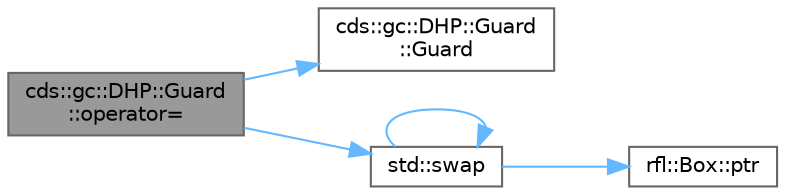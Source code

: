 digraph "cds::gc::DHP::Guard::operator="
{
 // LATEX_PDF_SIZE
  bgcolor="transparent";
  edge [fontname=Helvetica,fontsize=10,labelfontname=Helvetica,labelfontsize=10];
  node [fontname=Helvetica,fontsize=10,shape=box,height=0.2,width=0.4];
  rankdir="LR";
  Node1 [id="Node000001",label="cds::gc::DHP::Guard\l::operator=",height=0.2,width=0.4,color="gray40", fillcolor="grey60", style="filled", fontcolor="black",tooltip="Move assignment: the internal guards are swapped between src and this"];
  Node1 -> Node2 [id="edge5_Node000001_Node000002",color="steelblue1",style="solid",tooltip=" "];
  Node2 [id="Node000002",label="cds::gc::DHP::Guard\l::Guard",height=0.2,width=0.4,color="grey40", fillcolor="white", style="filled",URL="$classcds_1_1gc_1_1_d_h_p_1_1_guard.html#ab7361ef5f77e695e3fcf49391bbc5430",tooltip="Default ctor allocates a guard (hazard pointer) from thread-private storage"];
  Node1 -> Node3 [id="edge6_Node000001_Node000003",color="steelblue1",style="solid",tooltip=" "];
  Node3 [id="Node000003",label="std::swap",height=0.2,width=0.4,color="grey40", fillcolor="white", style="filled",URL="$namespacestd.html#a3acbe51b6415e9284430194bf04944e1",tooltip=" "];
  Node3 -> Node4 [id="edge7_Node000003_Node000004",color="steelblue1",style="solid",tooltip=" "];
  Node4 [id="Node000004",label="rfl::Box::ptr",height=0.2,width=0.4,color="grey40", fillcolor="white", style="filled",URL="$classrfl_1_1_box.html#a2edf048a6e6bea174db329e6ce7cf3df",tooltip="Returns the underlying unique_ptr"];
  Node3 -> Node3 [id="edge8_Node000003_Node000003",color="steelblue1",style="solid",tooltip=" "];
}
